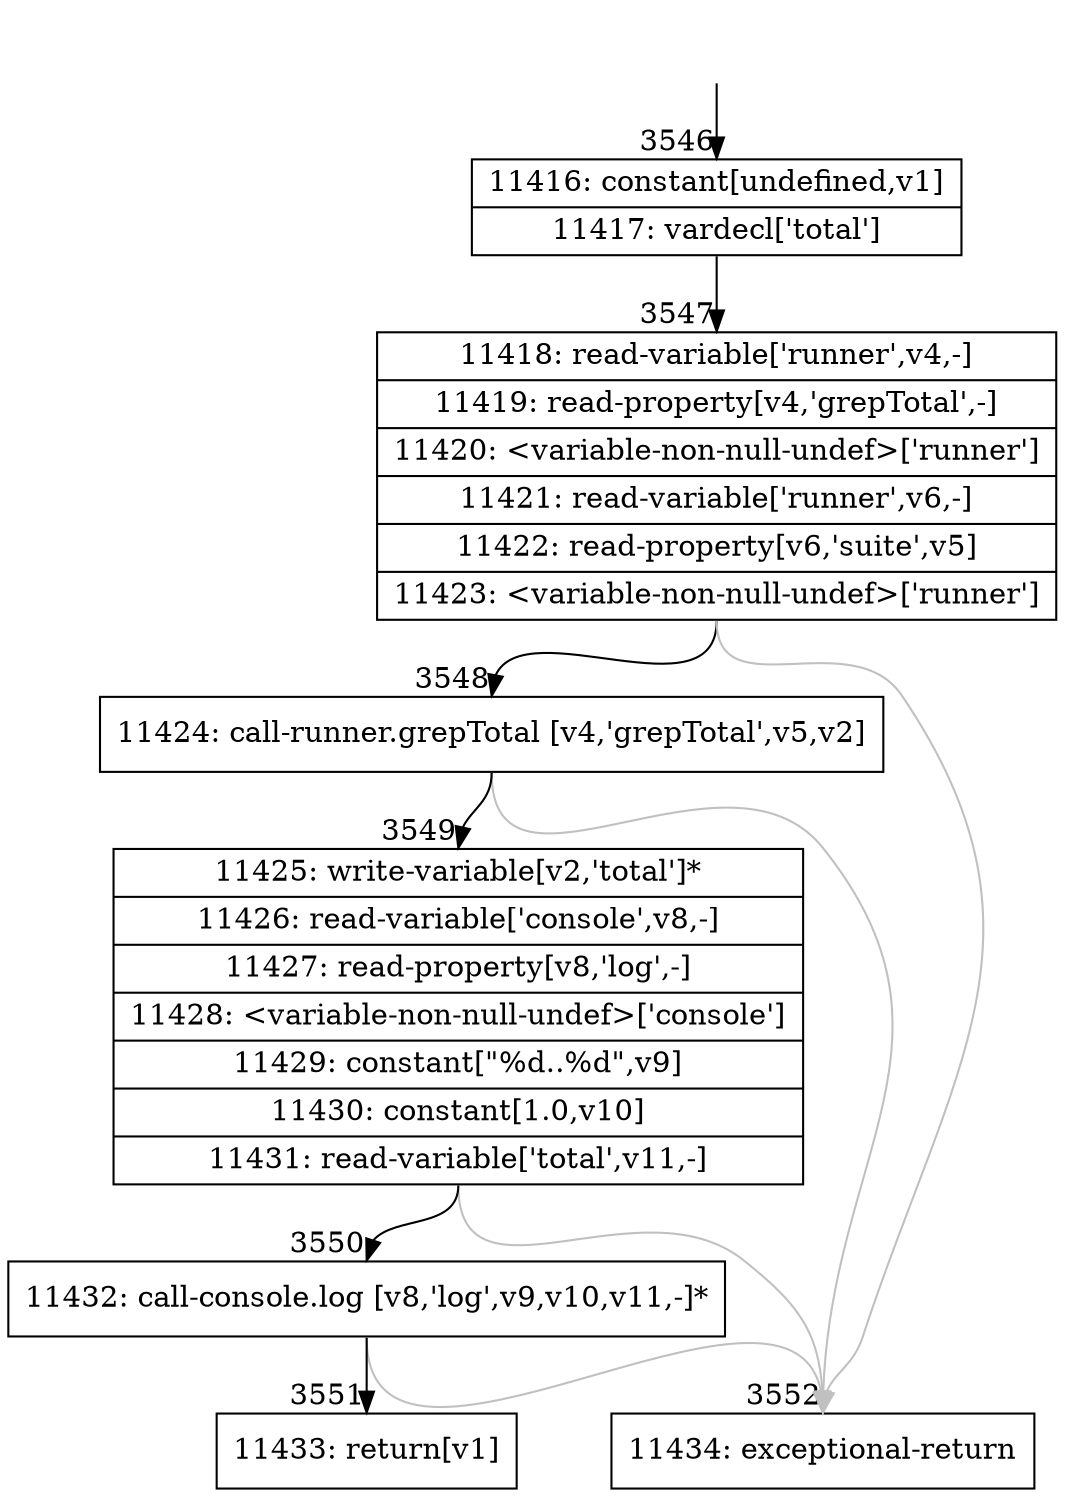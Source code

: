 digraph {
rankdir="TD"
BB_entry318[shape=none,label=""];
BB_entry318 -> BB3546 [tailport=s, headport=n, headlabel="    3546"]
BB3546 [shape=record label="{11416: constant[undefined,v1]|11417: vardecl['total']}" ] 
BB3546 -> BB3547 [tailport=s, headport=n, headlabel="      3547"]
BB3547 [shape=record label="{11418: read-variable['runner',v4,-]|11419: read-property[v4,'grepTotal',-]|11420: \<variable-non-null-undef\>['runner']|11421: read-variable['runner',v6,-]|11422: read-property[v6,'suite',v5]|11423: \<variable-non-null-undef\>['runner']}" ] 
BB3547 -> BB3548 [tailport=s, headport=n, headlabel="      3548"]
BB3547 -> BB3552 [tailport=s, headport=n, color=gray, headlabel="      3552"]
BB3548 [shape=record label="{11424: call-runner.grepTotal [v4,'grepTotal',v5,v2]}" ] 
BB3548 -> BB3549 [tailport=s, headport=n, headlabel="      3549"]
BB3548 -> BB3552 [tailport=s, headport=n, color=gray]
BB3549 [shape=record label="{11425: write-variable[v2,'total']*|11426: read-variable['console',v8,-]|11427: read-property[v8,'log',-]|11428: \<variable-non-null-undef\>['console']|11429: constant[\"%d..%d\",v9]|11430: constant[1.0,v10]|11431: read-variable['total',v11,-]}" ] 
BB3549 -> BB3550 [tailport=s, headport=n, headlabel="      3550"]
BB3549 -> BB3552 [tailport=s, headport=n, color=gray]
BB3550 [shape=record label="{11432: call-console.log [v8,'log',v9,v10,v11,-]*}" ] 
BB3550 -> BB3551 [tailport=s, headport=n, headlabel="      3551"]
BB3550 -> BB3552 [tailport=s, headport=n, color=gray]
BB3551 [shape=record label="{11433: return[v1]}" ] 
BB3552 [shape=record label="{11434: exceptional-return}" ] 
//#$~ 4092
}
